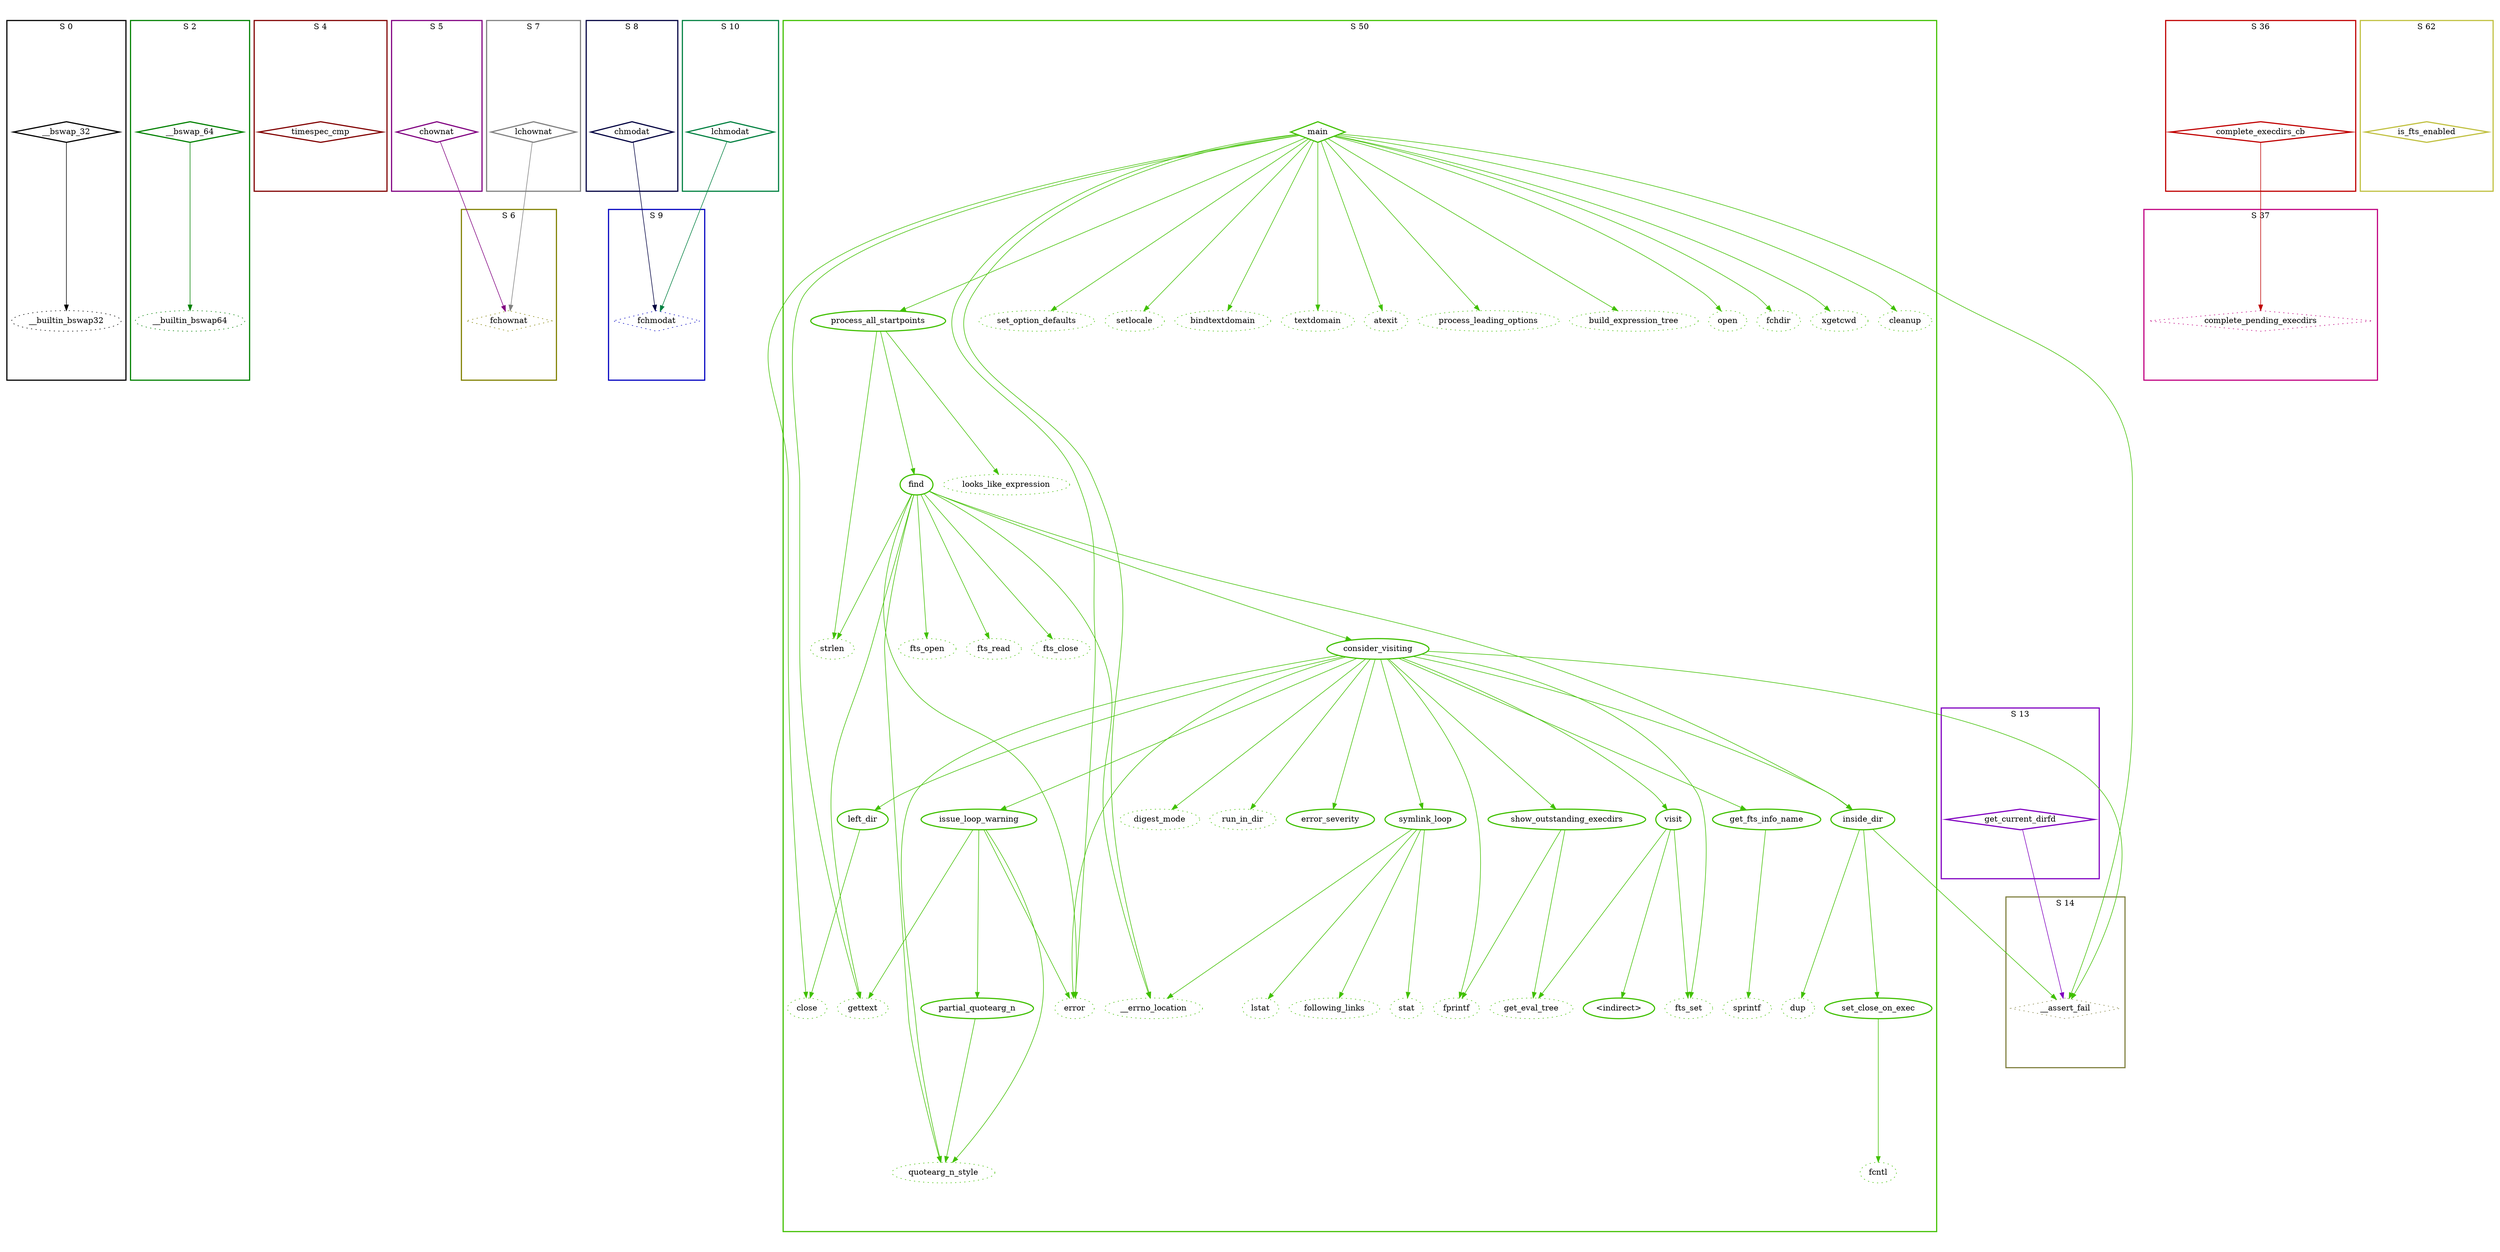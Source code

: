 digraph G {
  ratio=0.500000;
  "UV __bswap_32 (0)" [shape=diamond, label="__bswap_32", color="#000000",
                       style=bold];
  "UV __builtin_bswap32 (1)" [label="__builtin_bswap32", color="#000000",
                              style=dotted];
  "UV __bswap_64 (2)" [shape=diamond, label="__bswap_64", color="#008000",
                       style=bold];
  "UV __builtin_bswap64 (3)" [label="__builtin_bswap64", color="#008000",
                              style=dotted];
  "UV timespec_cmp (4)" [shape=diamond, label="timespec_cmp",
                         color="#800000", style=bold];
  "UV chownat (5)" [shape=diamond, label="chownat", color="#800080",
                    style=bold];
  "UV fchownat (6)" [shape=diamond, label="fchownat", color="#808000",
                     style=dotted];
  "UV lchownat (7)" [shape=diamond, label="lchownat", color="#808080",
                     style=bold];
  "UV chmodat (8)" [shape=diamond, label="chmodat", color="#000040",
                    style=bold];
  "UV fchmodat (9)" [shape=diamond, label="fchmodat", color="#0000C0",
                     style=dotted];
  "UV lchmodat (10)" [shape=diamond, label="lchmodat", color="#008040",
                      style=bold];
  "UV set_close_on_exec (11)" [label="set_close_on_exec", color="#40C000",
                               style=bold];
  "UV fcntl (12)" [label="fcntl", color="#40C000", style=dotted];
  "UV get_current_dirfd (13)" [shape=diamond, label="get_current_dirfd",
                               color="#8000C0", style=bold];
  "UV __assert_fail (14)" [shape=diamond, label="__assert_fail",
                           color="#808040", style=dotted];
  "UV left_dir (15)" [label="left_dir", color="#40C000", style=bold];
  "UV close (16)" [label="close", color="#40C000", style=dotted];
  "UV inside_dir (17)" [label="inside_dir", color="#40C000", style=bold];
  "UV dup (18)" [label="dup", color="#40C000", style=dotted];
  "UV error_severity (19)" [label="error_severity", color="#40C000",
                            style=bold];
  "UV get_fts_info_name (20)" [label="get_fts_info_name", color="#40C000",
                               style=bold];
  "UV sprintf (21)" [label="sprintf", color="#40C000", style=dotted];
  "UV visit (22)" [label="visit", color="#40C000", style=bold];
  "UV get_eval_tree (23)" [label="get_eval_tree", color="#40C000",
                           style=dotted];
  "UV <indirect> (24)" [label="<indirect>", color="#40C000", style=bold];
  "UV fts_set (25)" [label="fts_set", color="#40C000", style=dotted];
  "UV partial_quotearg_n (26)" [label="partial_quotearg_n", color="#40C000",
                                style=bold];
  "UV quotearg_n_style (27)" [label="quotearg_n_style", color="#40C000",
                              style=dotted];
  "UV issue_loop_warning (28)" [label="issue_loop_warning", color="#40C000",
                                style=bold];
  "UV gettext (29)" [label="gettext", color="#40C000", style=dotted];
  "UV error (30)" [label="error", color="#40C000", style=dotted];
  "UV symlink_loop (31)" [label="symlink_loop", color="#40C000", style=bold];
  "UV following_links (32)" [label="following_links", color="#40C000",
                             style=dotted];
  "UV stat (33)" [label="stat", color="#40C000", style=dotted];
  "UV lstat (34)" [label="lstat", color="#40C000", style=dotted];
  "UV __errno_location (35)" [label="__errno_location", color="#40C000",
                              style=dotted];
  "UV complete_execdirs_cb (36)" [shape=diamond,
                                  label="complete_execdirs_cb",
                                  color="#C00000", style=bold];
  "UV complete_pending_execdirs (37)" [shape=diamond,
                                       label="complete_pending_execdirs",
                                       color="#C00080", style=dotted];
  "UV show_outstanding_execdirs (38)" [label="show_outstanding_execdirs",
                                       color="#40C000", style=bold];
  "UV fprintf (39)" [label="fprintf", color="#40C000", style=dotted];
  "UV consider_visiting (40)" [label="consider_visiting", color="#40C000",
                               style=bold];
  "UV digest_mode (41)" [label="digest_mode", color="#40C000", style=dotted];
  "UV run_in_dir (42)" [label="run_in_dir", color="#40C000", style=dotted];
  "UV find (43)" [label="find", color="#40C000", style=bold];
  "UV strlen (44)" [label="strlen", color="#40C000", style=dotted];
  "UV fts_open (45)" [label="fts_open", color="#40C000", style=dotted];
  "UV fts_read (46)" [label="fts_read", color="#40C000", style=dotted];
  "UV fts_close (47)" [label="fts_close", color="#40C000", style=dotted];
  "UV process_all_startpoints (48)" [label="process_all_startpoints",
                                     color="#40C000", style=bold];
  "UV looks_like_expression (49)" [label="looks_like_expression",
                                   color="#40C000", style=dotted];
  "UV main (50)" [shape=diamond, label="main", color="#40C000", style=bold];
  "UV set_option_defaults (51)" [label="set_option_defaults",
                                 color="#40C000", style=dotted];
  "UV setlocale (52)" [label="setlocale", color="#40C000", style=dotted];
  "UV bindtextdomain (53)" [label="bindtextdomain", color="#40C000",
                            style=dotted];
  "UV textdomain (54)" [label="textdomain", color="#40C000", style=dotted];
  "UV atexit (55)" [label="atexit", color="#40C000", style=dotted];
  "UV process_leading_options (56)" [label="process_leading_options",
                                     color="#40C000", style=dotted];
  "UV build_expression_tree (57)" [label="build_expression_tree",
                                   color="#40C000", style=dotted];
  "UV open (58)" [label="open", color="#40C000", style=dotted];
  "UV fchdir (59)" [label="fchdir", color="#40C000", style=dotted];
  "UV xgetcwd (60)" [label="xgetcwd", color="#40C000", style=dotted];
  "UV cleanup (61)" [label="cleanup", color="#40C000", style=dotted];
  "UV is_fts_enabled (62)" [shape=diamond, label="is_fts_enabled",
                            color="#C0C040", style=bold];
  
  subgraph cluster_0 { label="S 0";
    color="#000000";
    style=bold;
    "UV __builtin_bswap32 (1)";"UV __bswap_32 (0)"; };
  subgraph cluster_36 { label="S 36";
    color="#C00000";
    style=bold;
    "UV complete_execdirs_cb (36)"; };
  subgraph cluster_10 { label="S 10";
    color="#008040";
    style=bold;
    "UV lchmodat (10)"; };
  subgraph cluster_37 { label="S 37";
    color="#C00080";
    style=bold;
    "UV complete_pending_execdirs (37)"; };
  subgraph cluster_50 { label="S 50";
    color="#40C000";
    style=bold;
    "UV cleanup (61)";"UV xgetcwd (60)";"UV fchdir (59)";"UV open (58)";"UV build_expression_tree (57)";"UV process_leading_options (56)";"UV atexit (55)";"UV textdomain (54)";"UV bindtextdomain (53)";"UV setlocale (52)";"UV set_option_defaults (51)";"UV main (50)";"UV looks_like_expression (49)";"UV process_all_startpoints (48)";"UV fts_close (47)";"UV fts_read (46)";"UV fts_open (45)";"UV strlen (44)";"UV find (43)";"UV run_in_dir (42)";"UV digest_mode (41)";"UV consider_visiting (40)";"UV fprintf (39)";"UV show_outstanding_execdirs (38)";"UV __errno_location (35)";"UV lstat (34)";"UV stat (33)";"UV following_links (32)";"UV symlink_loop (31)";"UV error (30)";"UV gettext (29)";"UV issue_loop_warning (28)";"UV quotearg_n_style (27)";"UV partial_quotearg_n (26)";"UV fts_set (25)";"UV <indirect> (24)";"UV get_eval_tree (23)";"UV visit (22)";"UV sprintf (21)";"UV get_fts_info_name (20)";"UV error_severity (19)";"UV dup (18)";"UV inside_dir (17)";"UV close (16)";"UV left_dir (15)";"UV fcntl (12)";"UV set_close_on_exec (11)"; };
  subgraph cluster_2 { label="S 2";
    color="#008000";
    style=bold;
    "UV __builtin_bswap64 (3)";"UV __bswap_64 (2)"; };
  subgraph cluster_4 { label="S 4";
    color="#800000";
    style=bold;
    "UV timespec_cmp (4)"; };
  subgraph cluster_13 { label="S 13";
    color="#8000C0";
    style=bold;
    "UV get_current_dirfd (13)"; };
  subgraph cluster_5 { label="S 5";
    color="#800080";
    style=bold;
    "UV chownat (5)"; };
  subgraph cluster_14 { label="S 14";
    color="#808040";
    style=bold;
    "UV __assert_fail (14)"; };
  subgraph cluster_6 { label="S 6";
    color="#808000";
    style=bold;
    "UV fchownat (6)"; };
  subgraph cluster_7 { label="S 7";
    color="#808080";
    style=bold;
    "UV lchownat (7)"; };
  subgraph cluster_62 { label="S 62";
    color="#C0C040";
    style=bold;
    "UV is_fts_enabled (62)"; };
  subgraph cluster_8 { label="S 8";
    color="#000040";
    style=bold;
    "UV chmodat (8)"; };
  subgraph cluster_9 { label="S 9";
    color="#0000C0";
    style=bold;
    "UV fchmodat (9)"; };
  
  "UV __bswap_32 (0)" -> "UV __builtin_bswap32 (1)" [color="#000000"];
  "UV __bswap_64 (2)" -> "UV __builtin_bswap64 (3)" [color="#008000"];
  "UV chownat (5)" -> "UV fchownat (6)" [color="#800080"];
  "UV lchownat (7)" -> "UV fchownat (6)" [color="#808080"];
  "UV chmodat (8)" -> "UV fchmodat (9)" [color="#000040"];
  "UV lchmodat (10)" -> "UV fchmodat (9)" [color="#008040"];
  "UV set_close_on_exec (11)" -> "UV fcntl (12)" [color="#40C000"];
  "UV get_current_dirfd (13)" -> "UV __assert_fail (14)" [color="#8000C0"];
  "UV left_dir (15)" -> "UV close (16)" [color="#40C000"];
  "UV inside_dir (17)" -> "UV set_close_on_exec (11)" [color="#40C000"];
  "UV inside_dir (17)" -> "UV __assert_fail (14)" [color="#40C000"];
  "UV inside_dir (17)" -> "UV dup (18)" [color="#40C000"];
  "UV get_fts_info_name (20)" -> "UV sprintf (21)" [color="#40C000"];
  "UV visit (22)" -> "UV get_eval_tree (23)" [color="#40C000"];
  "UV visit (22)" -> "UV <indirect> (24)" [color="#40C000"];
  "UV visit (22)" -> "UV fts_set (25)" [color="#40C000"];
  "UV partial_quotearg_n (26)" -> "UV quotearg_n_style (27)" [color="#40C000"];
  "UV issue_loop_warning (28)" -> "UV partial_quotearg_n (26)" [color="#40C000"];
  "UV issue_loop_warning (28)" -> "UV quotearg_n_style (27)" [color="#40C000"];
  "UV issue_loop_warning (28)" -> "UV gettext (29)" [color="#40C000"];
  "UV issue_loop_warning (28)" -> "UV error (30)" [color="#40C000"];
  "UV symlink_loop (31)" -> "UV following_links (32)" [color="#40C000"];
  "UV symlink_loop (31)" -> "UV stat (33)" [color="#40C000"];
  "UV symlink_loop (31)" -> "UV lstat (34)" [color="#40C000"];
  "UV symlink_loop (31)" -> "UV __errno_location (35)" [color="#40C000"];
  "UV complete_execdirs_cb (36)" -> "UV complete_pending_execdirs (37)" [
  color="#C00000"];
  "UV show_outstanding_execdirs (38)" -> "UV get_eval_tree (23)" [color="#40C000"];
  "UV show_outstanding_execdirs (38)" -> "UV fprintf (39)" [color="#40C000"];
  "UV consider_visiting (40)" -> "UV __assert_fail (14)" [color="#40C000"];
  "UV consider_visiting (40)" -> "UV left_dir (15)" [color="#40C000"];
  "UV consider_visiting (40)" -> "UV inside_dir (17)" [color="#40C000"];
  "UV consider_visiting (40)" -> "UV error_severity (19)" [color="#40C000"];
  "UV consider_visiting (40)" -> "UV get_fts_info_name (20)" [color="#40C000"];
  "UV consider_visiting (40)" -> "UV visit (22)" [color="#40C000"];
  "UV consider_visiting (40)" -> "UV fts_set (25)" [color="#40C000"];
  "UV consider_visiting (40)" -> "UV quotearg_n_style (27)" [color="#40C000"];
  "UV consider_visiting (40)" -> "UV issue_loop_warning (28)" [color="#40C000"];
  "UV consider_visiting (40)" -> "UV error (30)" [color="#40C000"];
  "UV consider_visiting (40)" -> "UV symlink_loop (31)" [color="#40C000"];
  "UV consider_visiting (40)" -> "UV show_outstanding_execdirs (38)" [
  color="#40C000"];
  "UV consider_visiting (40)" -> "UV fprintf (39)" [color="#40C000"];
  "UV consider_visiting (40)" -> "UV digest_mode (41)" [color="#40C000"];
  "UV consider_visiting (40)" -> "UV run_in_dir (42)" [color="#40C000"];
  "UV find (43)" -> "UV inside_dir (17)" [color="#40C000"];
  "UV find (43)" -> "UV quotearg_n_style (27)" [color="#40C000"];
  "UV find (43)" -> "UV gettext (29)" [color="#40C000"];
  "UV find (43)" -> "UV error (30)" [color="#40C000"];
  "UV find (43)" -> "UV __errno_location (35)" [color="#40C000"];
  "UV find (43)" -> "UV consider_visiting (40)" [color="#40C000"];
  "UV find (43)" -> "UV strlen (44)" [color="#40C000"];
  "UV find (43)" -> "UV fts_open (45)" [color="#40C000"];
  "UV find (43)" -> "UV fts_read (46)" [color="#40C000"];
  "UV find (43)" -> "UV fts_close (47)" [color="#40C000"];
  "UV process_all_startpoints (48)" -> "UV find (43)" [color="#40C000"];
  "UV process_all_startpoints (48)" -> "UV strlen (44)" [color="#40C000"];
  "UV process_all_startpoints (48)" -> "UV looks_like_expression (49)" [
  color="#40C000"];
  "UV main (50)" -> "UV __assert_fail (14)" [color="#40C000"];
  "UV main (50)" -> "UV close (16)" [color="#40C000"];
  "UV main (50)" -> "UV gettext (29)" [color="#40C000"];
  "UV main (50)" -> "UV error (30)" [color="#40C000"];
  "UV main (50)" -> "UV __errno_location (35)" [color="#40C000"];
  "UV main (50)" -> "UV process_all_startpoints (48)" [color="#40C000"];
  "UV main (50)" -> "UV set_option_defaults (51)" [color="#40C000"];
  "UV main (50)" -> "UV setlocale (52)" [color="#40C000"];
  "UV main (50)" -> "UV bindtextdomain (53)" [color="#40C000"];
  "UV main (50)" -> "UV textdomain (54)" [color="#40C000"];
  "UV main (50)" -> "UV atexit (55)" [color="#40C000"];
  "UV main (50)" -> "UV process_leading_options (56)" [color="#40C000"];
  "UV main (50)" -> "UV build_expression_tree (57)" [color="#40C000"];
  "UV main (50)" -> "UV open (58)" [color="#40C000"];
  "UV main (50)" -> "UV fchdir (59)" [color="#40C000"];
  "UV main (50)" -> "UV xgetcwd (60)" [color="#40C000"];
  "UV main (50)" -> "UV cleanup (61)" [color="#40C000"];
  
  }